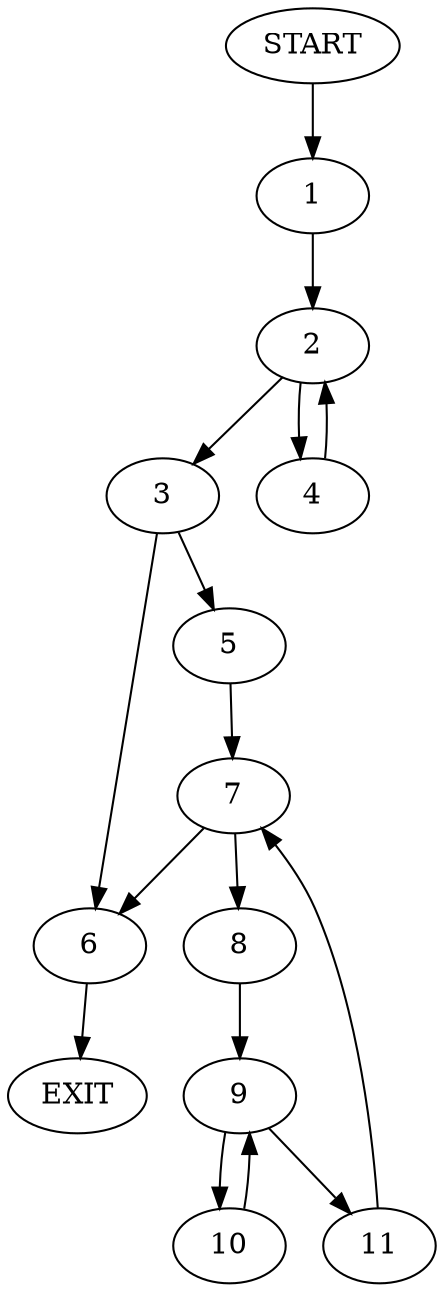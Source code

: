 digraph {
0 [label="START"]
12 [label="EXIT"]
0 -> 1
1 -> 2
2 -> 3
2 -> 4
4 -> 2
3 -> 5
3 -> 6
5 -> 7
6 -> 12
7 -> 8
7 -> 6
8 -> 9
9 -> 10
9 -> 11
11 -> 7
10 -> 9
}
